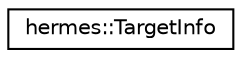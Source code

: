 digraph "Graphical Class Hierarchy"
{
 // LATEX_PDF_SIZE
  edge [fontname="Helvetica",fontsize="10",labelfontname="Helvetica",labelfontsize="10"];
  node [fontname="Helvetica",fontsize="10",shape=record];
  rankdir="LR";
  Node0 [label="hermes::TargetInfo",height=0.2,width=0.4,color="black", fillcolor="white", style="filled",URL="$structhermes_1_1_target_info.html",tooltip=" "];
}
